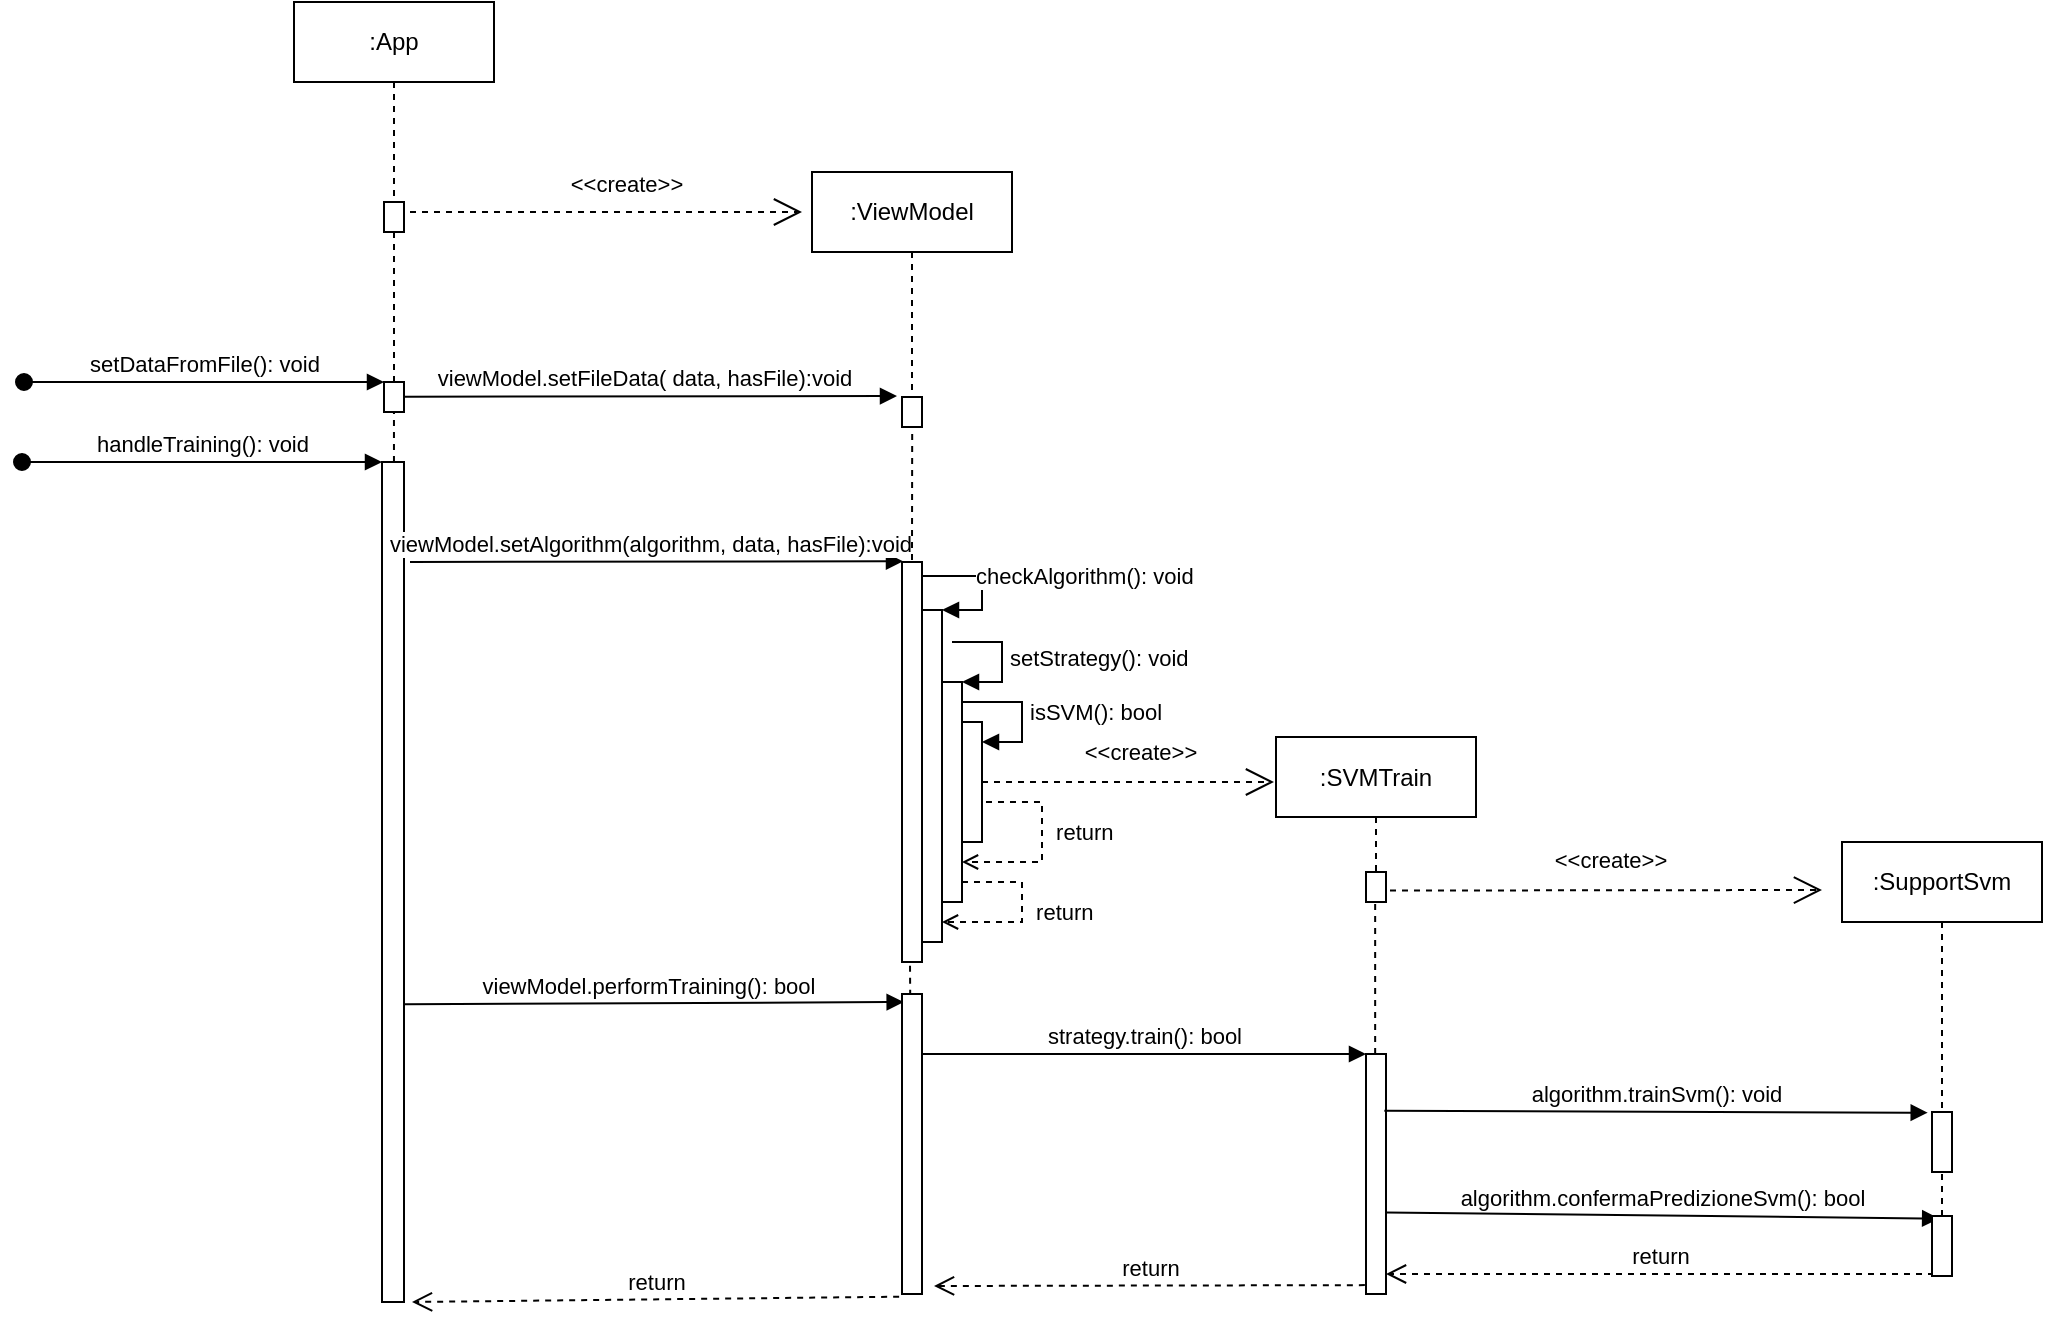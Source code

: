 <mxfile version="13.2.1" type="device"><diagram id="oXF5aKdQ0s4wMQwLKQik" name="Page-1"><mxGraphModel dx="1021" dy="522" grid="1" gridSize="10" guides="1" tooltips="1" connect="1" arrows="1" fold="1" page="1" pageScale="1" pageWidth="827" pageHeight="1169" math="0" shadow="0"><root><mxCell id="0"/><mxCell id="1" parent="0"/><mxCell id="7jeP3Ucq_n1z61SE7vfN-1" value="" style="html=1;points=[];perimeter=orthogonalPerimeter;" vertex="1" parent="1"><mxGeometry x="660" y="390" width="11" height="420" as="geometry"/></mxCell><mxCell id="7jeP3Ucq_n1z61SE7vfN-2" value="" style="html=1;points=[];perimeter=orthogonalPerimeter;" vertex="1" parent="1"><mxGeometry x="920" y="440" width="10" height="200" as="geometry"/></mxCell><mxCell id="7jeP3Ucq_n1z61SE7vfN-4" value=":App" style="shape=umlLifeline;perimeter=lifelinePerimeter;whiteSpace=wrap;html=1;container=1;collapsible=0;recursiveResize=0;outlineConnect=0;" vertex="1" parent="1"><mxGeometry x="616" y="160" width="100" height="100" as="geometry"/></mxCell><mxCell id="7jeP3Ucq_n1z61SE7vfN-5" value="handleTraining(): void" style="html=1;verticalAlign=bottom;startArrow=oval;endArrow=block;startSize=8;" edge="1" parent="1"><mxGeometry relative="1" as="geometry"><mxPoint x="480" y="390" as="sourcePoint"/><mxPoint x="660" y="390" as="targetPoint"/></mxGeometry></mxCell><mxCell id="7jeP3Ucq_n1z61SE7vfN-6" value="" style="html=1;points=[];perimeter=orthogonalPerimeter;" vertex="1" parent="1"><mxGeometry x="930" y="464" width="10" height="166" as="geometry"/></mxCell><mxCell id="7jeP3Ucq_n1z61SE7vfN-7" value="checkAlgorithm(): void" style="edgeStyle=orthogonalEdgeStyle;html=1;align=left;spacingLeft=2;endArrow=block;rounded=0;entryX=1;entryY=0;exitX=1;exitY=0.143;exitDx=0;exitDy=0;exitPerimeter=0;" edge="1" parent="1" source="7jeP3Ucq_n1z61SE7vfN-2" target="7jeP3Ucq_n1z61SE7vfN-6"><mxGeometry relative="1" as="geometry"><mxPoint x="935" y="460" as="sourcePoint"/><Array as="points"><mxPoint x="960" y="447"/><mxPoint x="960" y="464"/></Array></mxGeometry></mxCell><mxCell id="7jeP3Ucq_n1z61SE7vfN-8" value="" style="html=1;points=[];perimeter=orthogonalPerimeter;" vertex="1" parent="1"><mxGeometry x="940" y="500" width="10" height="110" as="geometry"/></mxCell><mxCell id="7jeP3Ucq_n1z61SE7vfN-9" value="setStrategy(): void" style="edgeStyle=orthogonalEdgeStyle;html=1;align=left;spacingLeft=2;endArrow=block;rounded=0;entryX=1;entryY=0;" edge="1" parent="1" target="7jeP3Ucq_n1z61SE7vfN-8"><mxGeometry relative="1" as="geometry"><mxPoint x="945" y="480" as="sourcePoint"/><Array as="points"><mxPoint x="970" y="480"/><mxPoint x="970" y="500"/><mxPoint x="950" y="500"/></Array></mxGeometry></mxCell><mxCell id="7jeP3Ucq_n1z61SE7vfN-10" value="isSVM(): bool" style="edgeStyle=orthogonalEdgeStyle;html=1;align=left;spacingLeft=2;endArrow=block;rounded=0;" edge="1" parent="1" source="7jeP3Ucq_n1z61SE7vfN-8"><mxGeometry relative="1" as="geometry"><mxPoint x="955" y="560" as="sourcePoint"/><Array as="points"><mxPoint x="980" y="510"/><mxPoint x="980" y="530"/></Array><mxPoint x="960" y="530" as="targetPoint"/></mxGeometry></mxCell><mxCell id="7jeP3Ucq_n1z61SE7vfN-11" value=":SVMTrain" style="shape=umlLifeline;perimeter=lifelinePerimeter;whiteSpace=wrap;html=1;container=1;collapsible=0;recursiveResize=0;outlineConnect=0;" vertex="1" parent="1"><mxGeometry x="1107" y="527.5" width="100" height="72.5" as="geometry"/></mxCell><mxCell id="7jeP3Ucq_n1z61SE7vfN-12" value="" style="html=1;points=[];perimeter=orthogonalPerimeter;" vertex="1" parent="1"><mxGeometry x="1152" y="686" width="10" height="120" as="geometry"/></mxCell><mxCell id="7jeP3Ucq_n1z61SE7vfN-13" value="&amp;lt;&amp;lt;create&amp;gt;&amp;gt;" style="endArrow=open;endSize=12;dashed=1;html=1;exitX=1;exitY=0.5;exitDx=0;exitDy=0;exitPerimeter=0;" edge="1" parent="1" source="7jeP3Ucq_n1z61SE7vfN-25"><mxGeometry x="0.075" y="15" width="160" relative="1" as="geometry"><mxPoint x="976" y="550" as="sourcePoint"/><mxPoint x="1106" y="550" as="targetPoint"/><mxPoint as="offset"/></mxGeometry></mxCell><mxCell id="7jeP3Ucq_n1z61SE7vfN-14" value=":SupportSvm" style="shape=umlLifeline;perimeter=lifelinePerimeter;whiteSpace=wrap;html=1;container=1;collapsible=0;recursiveResize=0;outlineConnect=0;" vertex="1" parent="1"><mxGeometry x="1390" y="580" width="100" height="190" as="geometry"/></mxCell><mxCell id="7jeP3Ucq_n1z61SE7vfN-15" value="" style="html=1;points=[];perimeter=orthogonalPerimeter;" vertex="1" parent="7jeP3Ucq_n1z61SE7vfN-14"><mxGeometry x="45" y="135" width="10" height="30" as="geometry"/></mxCell><mxCell id="7jeP3Ucq_n1z61SE7vfN-16" value="return" style="html=1;verticalAlign=bottom;endArrow=open;dashed=1;endSize=8;" edge="1" parent="1" target="7jeP3Ucq_n1z61SE7vfN-12"><mxGeometry relative="1" as="geometry"><mxPoint x="1436" y="796" as="sourcePoint"/><mxPoint x="1230" y="796" as="targetPoint"/></mxGeometry></mxCell><mxCell id="7jeP3Ucq_n1z61SE7vfN-17" value="return" style="html=1;verticalAlign=bottom;endArrow=open;dashed=1;endSize=8;exitX=-0.057;exitY=0.963;exitDx=0;exitDy=0;exitPerimeter=0;" edge="1" parent="1" source="7jeP3Ucq_n1z61SE7vfN-12"><mxGeometry relative="1" as="geometry"><mxPoint x="1145" y="885" as="sourcePoint"/><mxPoint x="936" y="802" as="targetPoint"/></mxGeometry></mxCell><mxCell id="7jeP3Ucq_n1z61SE7vfN-18" value="return" style="html=1;verticalAlign=bottom;endArrow=open;dashed=1;endSize=8;exitX=-0.143;exitY=1.009;exitDx=0;exitDy=0;exitPerimeter=0;" edge="1" parent="1" source="7jeP3Ucq_n1z61SE7vfN-28"><mxGeometry relative="1" as="geometry"><mxPoint x="920" y="910" as="sourcePoint"/><mxPoint x="675" y="810" as="targetPoint"/></mxGeometry></mxCell><mxCell id="7jeP3Ucq_n1z61SE7vfN-19" value="algorithm.trainSvm(): void" style="html=1;verticalAlign=bottom;endArrow=block;entryX=-0.214;entryY=0.012;entryDx=0;entryDy=0;entryPerimeter=0;exitX=0.917;exitY=0.236;exitDx=0;exitDy=0;exitPerimeter=0;" edge="1" parent="1" source="7jeP3Ucq_n1z61SE7vfN-12" target="7jeP3Ucq_n1z61SE7vfN-15"><mxGeometry width="80" relative="1" as="geometry"><mxPoint x="1170" y="716" as="sourcePoint"/><mxPoint x="1350" y="726" as="targetPoint"/></mxGeometry></mxCell><mxCell id="7jeP3Ucq_n1z61SE7vfN-20" value="algorithm.confermaPredizioneSvm(): bool" style="html=1;verticalAlign=bottom;endArrow=block;entryX=0.357;entryY=0.043;entryDx=0;entryDy=0;entryPerimeter=0;exitX=1;exitY=0.66;exitDx=0;exitDy=0;exitPerimeter=0;" edge="1" parent="1" source="7jeP3Ucq_n1z61SE7vfN-12" target="7jeP3Ucq_n1z61SE7vfN-30"><mxGeometry width="80" relative="1" as="geometry"><mxPoint x="1162" y="768" as="sourcePoint"/><mxPoint x="1380" y="766" as="targetPoint"/></mxGeometry></mxCell><mxCell id="7jeP3Ucq_n1z61SE7vfN-21" value="&amp;lt;&amp;lt;create&amp;gt;&amp;gt;" style="endArrow=open;endSize=12;dashed=1;html=1;" edge="1" parent="1"><mxGeometry x="0.075" y="15" width="160" relative="1" as="geometry"><mxPoint x="1152" y="604.29" as="sourcePoint"/><mxPoint x="1380" y="604" as="targetPoint"/><mxPoint as="offset"/></mxGeometry></mxCell><mxCell id="7jeP3Ucq_n1z61SE7vfN-22" value="viewModel.setAlgorithm(algorithm, data, hasFile):void" style="html=1;verticalAlign=bottom;endArrow=block;entryX=-0.25;entryY=0.129;entryDx=0;entryDy=0;entryPerimeter=0;" edge="1" parent="1"><mxGeometry x="-0.025" width="80" relative="1" as="geometry"><mxPoint x="674" y="440" as="sourcePoint"/><mxPoint x="920.5" y="439.66" as="targetPoint"/><mxPoint as="offset"/></mxGeometry></mxCell><mxCell id="7jeP3Ucq_n1z61SE7vfN-23" value="viewModel.performTraining(): bool" style="html=1;verticalAlign=bottom;endArrow=block;entryX=0.083;entryY=0.111;entryDx=0;entryDy=0;entryPerimeter=0;" edge="1" parent="1"><mxGeometry x="-0.025" width="80" relative="1" as="geometry"><mxPoint x="671" y="661.17" as="sourcePoint"/><mxPoint x="920.83" y="660" as="targetPoint"/><mxPoint as="offset"/></mxGeometry></mxCell><mxCell id="7jeP3Ucq_n1z61SE7vfN-24" value="strategy.train(): bool" style="html=1;verticalAlign=bottom;endArrow=block;" edge="1" parent="1" target="7jeP3Ucq_n1z61SE7vfN-12"><mxGeometry width="80" relative="1" as="geometry"><mxPoint x="930" y="686" as="sourcePoint"/><mxPoint x="1120" y="656" as="targetPoint"/></mxGeometry></mxCell><mxCell id="7jeP3Ucq_n1z61SE7vfN-25" value="" style="html=1;points=[];perimeter=orthogonalPerimeter;" vertex="1" parent="1"><mxGeometry x="950" y="520" width="10" height="60" as="geometry"/></mxCell><mxCell id="7jeP3Ucq_n1z61SE7vfN-26" value=":ViewModel" style="shape=umlLifeline;perimeter=lifelinePerimeter;whiteSpace=wrap;html=1;container=1;collapsible=0;recursiveResize=0;outlineConnect=0;" vertex="1" parent="1"><mxGeometry x="875" y="245" width="100" height="120" as="geometry"/></mxCell><mxCell id="7jeP3Ucq_n1z61SE7vfN-42" value="&amp;lt;&amp;lt;create&amp;gt;&amp;gt;" style="endArrow=open;endSize=12;dashed=1;html=1;" edge="1" parent="7jeP3Ucq_n1z61SE7vfN-26"><mxGeometry x="0.096" y="14" width="160" relative="1" as="geometry"><mxPoint x="-201" y="20" as="sourcePoint"/><mxPoint x="-5" y="20" as="targetPoint"/><mxPoint as="offset"/></mxGeometry></mxCell><mxCell id="7jeP3Ucq_n1z61SE7vfN-27" value="" style="endArrow=none;dashed=1;html=1;exitX=0.41;exitY=0.006;exitDx=0;exitDy=0;exitPerimeter=0;" edge="1" parent="1" source="7jeP3Ucq_n1z61SE7vfN-28"><mxGeometry width="50" height="50" relative="1" as="geometry"><mxPoint x="924" y="650" as="sourcePoint"/><mxPoint x="924" y="640" as="targetPoint"/></mxGeometry></mxCell><mxCell id="7jeP3Ucq_n1z61SE7vfN-28" value="" style="html=1;points=[];perimeter=orthogonalPerimeter;" vertex="1" parent="1"><mxGeometry x="920" y="656" width="10" height="150" as="geometry"/></mxCell><mxCell id="7jeP3Ucq_n1z61SE7vfN-29" value="" style="html=1;points=[];perimeter=orthogonalPerimeter;" vertex="1" parent="1"><mxGeometry x="1152" y="595" width="10" height="15" as="geometry"/></mxCell><mxCell id="7jeP3Ucq_n1z61SE7vfN-30" value="" style="html=1;points=[];perimeter=orthogonalPerimeter;" vertex="1" parent="1"><mxGeometry x="1435" y="767" width="10" height="30" as="geometry"/></mxCell><mxCell id="7jeP3Ucq_n1z61SE7vfN-31" value="" style="endArrow=none;dashed=1;html=1;" edge="1" parent="1" source="7jeP3Ucq_n1z61SE7vfN-12"><mxGeometry width="50" height="50" relative="1" as="geometry"><mxPoint x="1156.29" y="650" as="sourcePoint"/><mxPoint x="1156.58" y="610" as="targetPoint"/></mxGeometry></mxCell><mxCell id="7jeP3Ucq_n1z61SE7vfN-32" value="&amp;nbsp;return" style="edgeStyle=orthogonalEdgeStyle;html=1;align=left;spacingLeft=2;endArrow=open;rounded=0;dashed=1;endFill=0;" edge="1" parent="1" target="7jeP3Ucq_n1z61SE7vfN-8"><mxGeometry relative="1" as="geometry"><mxPoint x="960.0" y="570.004" as="sourcePoint"/><Array as="points"><mxPoint x="960" y="560"/><mxPoint x="990" y="560"/><mxPoint x="990" y="590"/></Array><mxPoint x="970.0" y="589.97" as="targetPoint"/></mxGeometry></mxCell><mxCell id="7jeP3Ucq_n1z61SE7vfN-33" value="&amp;nbsp;return" style="edgeStyle=orthogonalEdgeStyle;html=1;align=left;spacingLeft=2;endArrow=open;rounded=0;dashed=1;endFill=0;" edge="1" parent="1"><mxGeometry relative="1" as="geometry"><mxPoint x="950.0" y="599.974" as="sourcePoint"/><Array as="points"><mxPoint x="980" y="600"/><mxPoint x="980" y="620"/><mxPoint x="940" y="620"/></Array><mxPoint x="940" y="620" as="targetPoint"/></mxGeometry></mxCell><mxCell id="7jeP3Ucq_n1z61SE7vfN-38" value="" style="endArrow=none;dashed=1;html=1;entryX=0.498;entryY=0.989;entryDx=0;entryDy=0;entryPerimeter=0;" edge="1" parent="1" source="7jeP3Ucq_n1z61SE7vfN-1" target="7jeP3Ucq_n1z61SE7vfN-37"><mxGeometry width="50" height="50" relative="1" as="geometry"><mxPoint x="664.98" y="390" as="sourcePoint"/><mxPoint x="664.98" y="174.835" as="targetPoint"/></mxGeometry></mxCell><mxCell id="7jeP3Ucq_n1z61SE7vfN-37" value="" style="html=1;points=[];perimeter=orthogonalPerimeter;" vertex="1" parent="1"><mxGeometry x="661" y="350" width="10" height="15" as="geometry"/></mxCell><mxCell id="7jeP3Ucq_n1z61SE7vfN-36" value="setDataFromFile(): void" style="html=1;verticalAlign=bottom;startArrow=oval;endArrow=block;startSize=8;" edge="1" parent="1"><mxGeometry relative="1" as="geometry"><mxPoint x="481" y="350" as="sourcePoint"/><mxPoint x="661" y="350" as="targetPoint"/></mxGeometry></mxCell><mxCell id="7jeP3Ucq_n1z61SE7vfN-39" value="viewModel.setFileData( data, hasFile):void" style="html=1;verticalAlign=bottom;endArrow=block;entryX=-0.25;entryY=0.129;entryDx=0;entryDy=0;entryPerimeter=0;" edge="1" parent="1"><mxGeometry x="-0.025" width="80" relative="1" as="geometry"><mxPoint x="671" y="357.34" as="sourcePoint"/><mxPoint x="917.5" y="357.0" as="targetPoint"/><mxPoint as="offset"/></mxGeometry></mxCell><mxCell id="7jeP3Ucq_n1z61SE7vfN-40" value="" style="html=1;points=[];perimeter=orthogonalPerimeter;" vertex="1" parent="1"><mxGeometry x="920" y="357.5" width="10" height="15" as="geometry"/></mxCell><mxCell id="7jeP3Ucq_n1z61SE7vfN-41" value="" style="html=1;points=[];perimeter=orthogonalPerimeter;" vertex="1" parent="1"><mxGeometry x="661" y="260" width="10" height="15" as="geometry"/></mxCell><mxCell id="7jeP3Ucq_n1z61SE7vfN-44" value="" style="endArrow=none;dashed=1;html=1;" edge="1" parent="1" source="7jeP3Ucq_n1z61SE7vfN-37" target="7jeP3Ucq_n1z61SE7vfN-41"><mxGeometry width="50" height="50" relative="1" as="geometry"><mxPoint x="665" y="350" as="sourcePoint"/><mxPoint x="665" y="174" as="targetPoint"/></mxGeometry></mxCell><mxCell id="7jeP3Ucq_n1z61SE7vfN-46" value="" style="endArrow=none;dashed=1;html=1;entryX=0.51;entryY=0.989;entryDx=0;entryDy=0;entryPerimeter=0;" edge="1" parent="1" target="7jeP3Ucq_n1z61SE7vfN-40"><mxGeometry width="50" height="50" relative="1" as="geometry"><mxPoint x="925" y="439" as="sourcePoint"/><mxPoint x="930" y="380" as="targetPoint"/></mxGeometry></mxCell></root></mxGraphModel></diagram></mxfile>